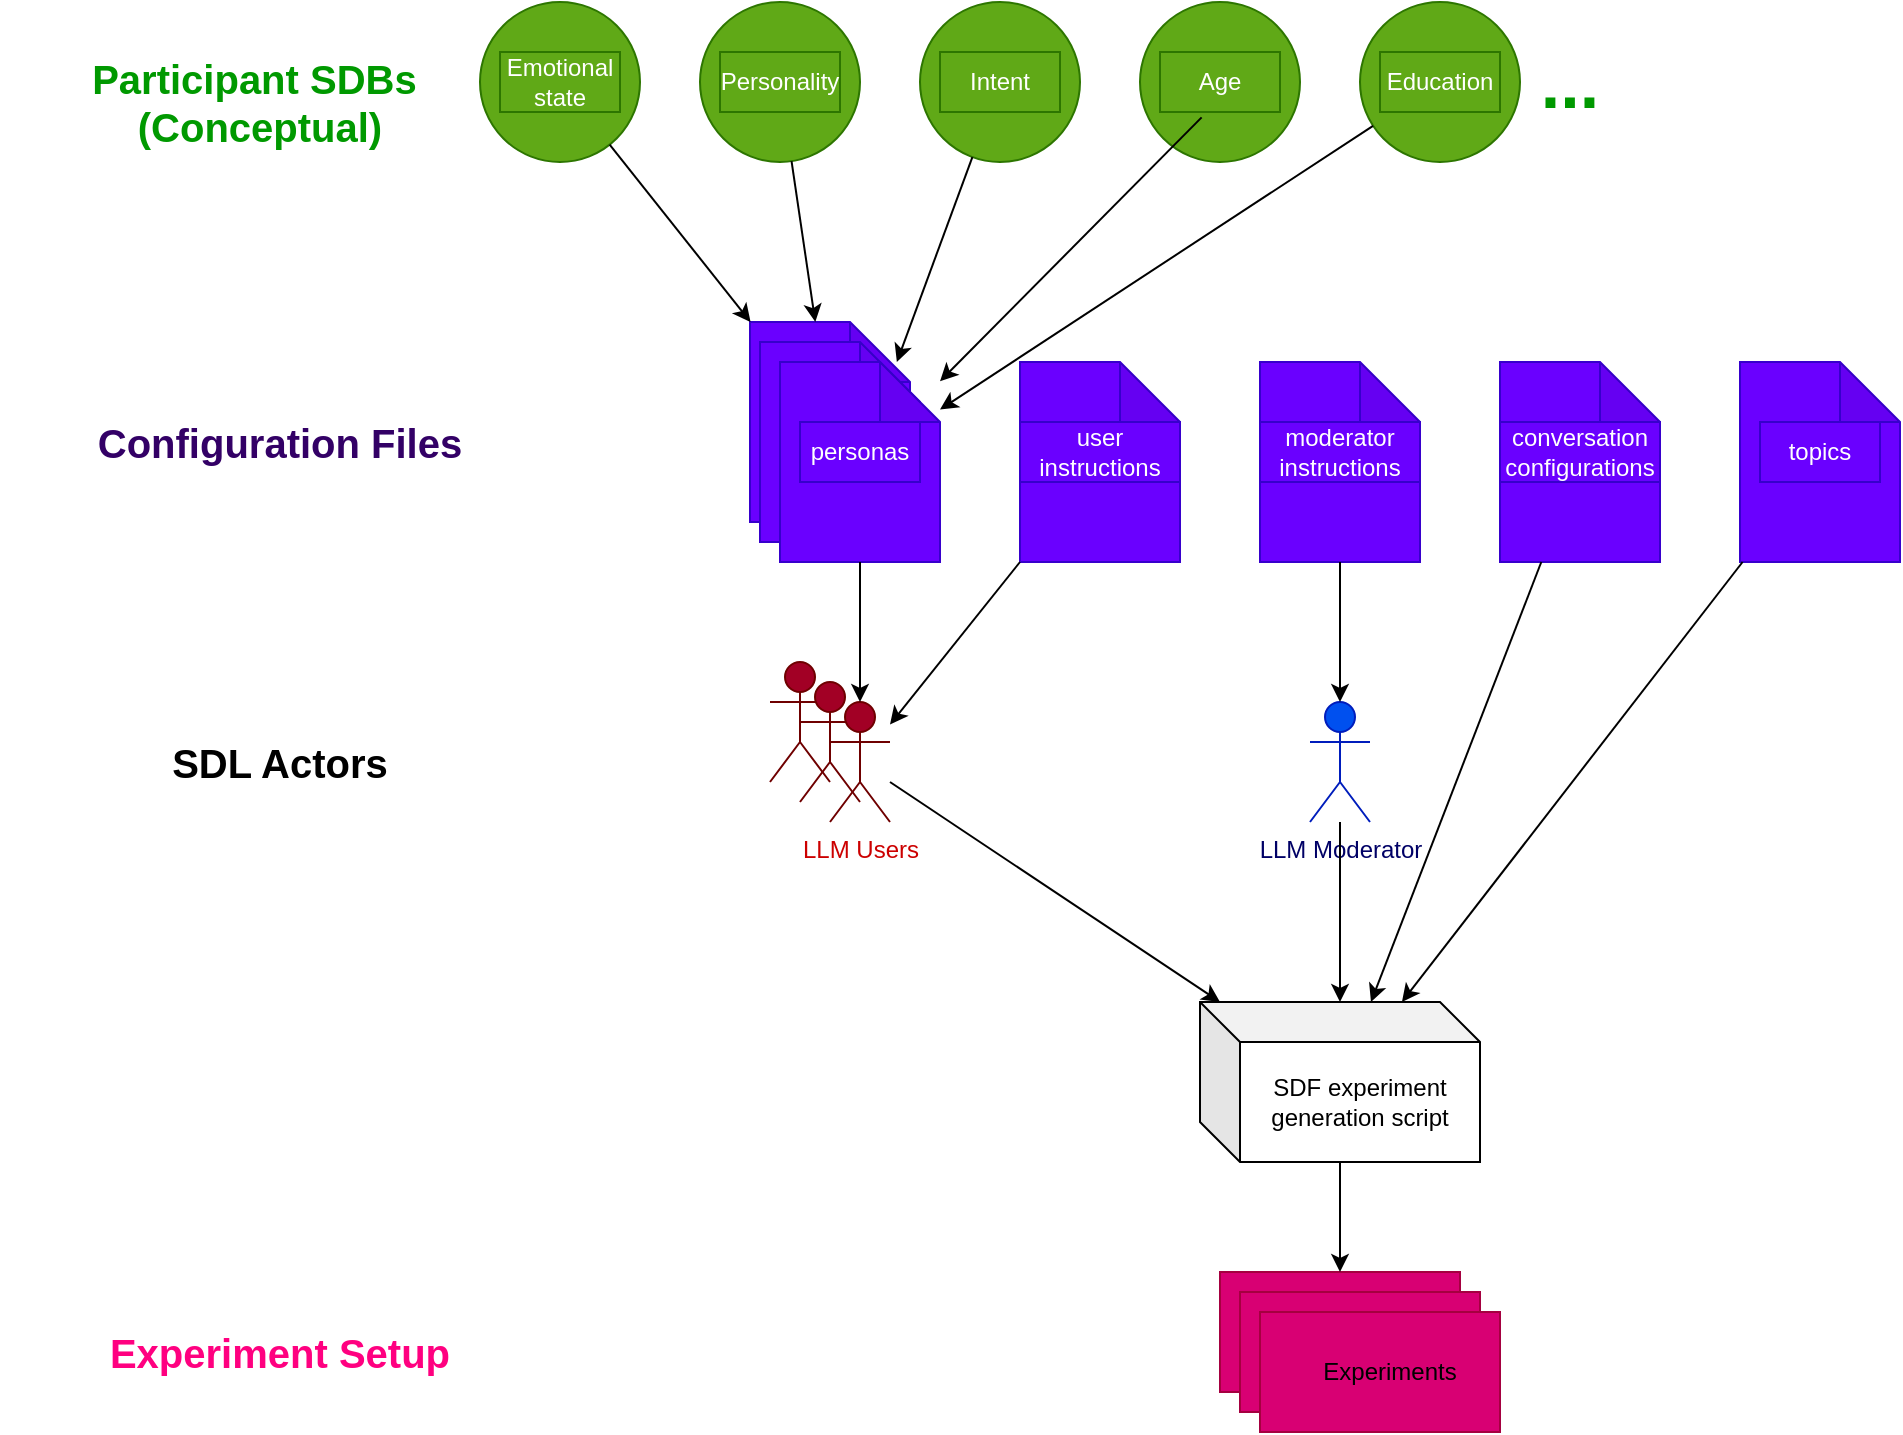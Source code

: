 <mxfile version="24.7.17">
  <diagram name="Page-1" id="rCcRhmTFQw-V1xAxfxcF">
    <mxGraphModel dx="1533" dy="391" grid="1" gridSize="10" guides="1" tooltips="1" connect="1" arrows="1" fold="1" page="1" pageScale="1" pageWidth="850" pageHeight="1100" math="0" shadow="0">
      <root>
        <mxCell id="0" />
        <mxCell id="1" parent="0" />
        <mxCell id="1AzPgfrqJzYGGkcJpN8c-66" value="" style="rounded=0;whiteSpace=wrap;html=1;fillColor=#d80073;fontColor=#ffffff;strokeColor=#A50040;" vertex="1" parent="1">
          <mxGeometry x="510" y="655" width="120" height="60" as="geometry" />
        </mxCell>
        <mxCell id="1AzPgfrqJzYGGkcJpN8c-65" value="" style="rounded=0;whiteSpace=wrap;html=1;fillColor=#d80073;fontColor=#ffffff;strokeColor=#A50040;" vertex="1" parent="1">
          <mxGeometry x="520" y="665" width="120" height="60" as="geometry" />
        </mxCell>
        <mxCell id="1AzPgfrqJzYGGkcJpN8c-64" value="" style="shape=note;whiteSpace=wrap;html=1;backgroundOutline=1;darkOpacity=0.05;fillColor=#6a00ff;fontColor=#ffffff;strokeColor=#3700CC;" vertex="1" parent="1">
          <mxGeometry x="275" y="180" width="80" height="100" as="geometry" />
        </mxCell>
        <mxCell id="1AzPgfrqJzYGGkcJpN8c-62" value="" style="shape=note;whiteSpace=wrap;html=1;backgroundOutline=1;darkOpacity=0.05;fillColor=#6a00ff;fontColor=#ffffff;strokeColor=#3700CC;" vertex="1" parent="1">
          <mxGeometry x="280" y="190" width="80" height="100" as="geometry" />
        </mxCell>
        <mxCell id="1AzPgfrqJzYGGkcJpN8c-57" value="" style="shape=umlActor;verticalLabelPosition=bottom;verticalAlign=top;html=1;outlineConnect=0;fillColor=#a20025;fontColor=#ffffff;strokeColor=#6F0000;" vertex="1" parent="1">
          <mxGeometry x="285" y="350" width="30" height="60" as="geometry" />
        </mxCell>
        <mxCell id="1AzPgfrqJzYGGkcJpN8c-56" value="" style="shape=umlActor;verticalLabelPosition=bottom;verticalAlign=top;html=1;outlineConnect=0;fillColor=#a20025;fontColor=#ffffff;strokeColor=#6F0000;" vertex="1" parent="1">
          <mxGeometry x="300" y="360" width="30" height="60" as="geometry" />
        </mxCell>
        <mxCell id="1AzPgfrqJzYGGkcJpN8c-1" value="&lt;font color=&quot;#cc0000&quot;&gt;LLM Users&lt;/font&gt;" style="shape=umlActor;verticalLabelPosition=bottom;verticalAlign=top;html=1;outlineConnect=0;fillColor=#a20025;fontColor=#ffffff;strokeColor=#6F0000;" vertex="1" parent="1">
          <mxGeometry x="315" y="370" width="30" height="60" as="geometry" />
        </mxCell>
        <mxCell id="1AzPgfrqJzYGGkcJpN8c-7" value="" style="shape=note;whiteSpace=wrap;html=1;backgroundOutline=1;darkOpacity=0.05;fillColor=#6a00ff;fontColor=#ffffff;strokeColor=#3700CC;" vertex="1" parent="1">
          <mxGeometry x="410" y="200" width="80" height="100" as="geometry" />
        </mxCell>
        <mxCell id="1AzPgfrqJzYGGkcJpN8c-8" value="user&lt;div&gt;instructions&lt;/div&gt;" style="text;html=1;align=center;verticalAlign=middle;whiteSpace=wrap;rounded=0;fillColor=#6a00ff;fontColor=#ffffff;strokeColor=#3700CC;" vertex="1" parent="1">
          <mxGeometry x="410" y="230" width="80" height="30" as="geometry" />
        </mxCell>
        <mxCell id="1AzPgfrqJzYGGkcJpN8c-9" value="" style="shape=note;whiteSpace=wrap;html=1;backgroundOutline=1;darkOpacity=0.05;fillColor=#6a00ff;fontColor=#ffffff;strokeColor=#3700CC;" vertex="1" parent="1">
          <mxGeometry x="530" y="200" width="80" height="100" as="geometry" />
        </mxCell>
        <mxCell id="1AzPgfrqJzYGGkcJpN8c-10" value="moderator&lt;div&gt;instructions&lt;/div&gt;" style="text;html=1;align=center;verticalAlign=middle;whiteSpace=wrap;rounded=0;fillColor=#6a00ff;fontColor=#ffffff;strokeColor=#3700CC;" vertex="1" parent="1">
          <mxGeometry x="530" y="230" width="80" height="30" as="geometry" />
        </mxCell>
        <mxCell id="1AzPgfrqJzYGGkcJpN8c-11" value="" style="shape=note;whiteSpace=wrap;html=1;backgroundOutline=1;darkOpacity=0.05;fillColor=#6a00ff;fontColor=#ffffff;strokeColor=#3700CC;" vertex="1" parent="1">
          <mxGeometry x="650" y="200" width="80" height="100" as="geometry" />
        </mxCell>
        <mxCell id="1AzPgfrqJzYGGkcJpN8c-12" value="conversation&lt;div&gt;configurations&lt;/div&gt;" style="text;html=1;align=center;verticalAlign=middle;whiteSpace=wrap;rounded=0;fillColor=#6a00ff;fontColor=#ffffff;strokeColor=#3700CC;" vertex="1" parent="1">
          <mxGeometry x="650" y="230" width="80" height="30" as="geometry" />
        </mxCell>
        <mxCell id="1AzPgfrqJzYGGkcJpN8c-13" value="" style="shape=note;whiteSpace=wrap;html=1;backgroundOutline=1;darkOpacity=0.05;fillColor=#6a00ff;fontColor=#ffffff;strokeColor=#3700CC;" vertex="1" parent="1">
          <mxGeometry x="770" y="200" width="80" height="100" as="geometry" />
        </mxCell>
        <mxCell id="1AzPgfrqJzYGGkcJpN8c-14" value="topics" style="text;html=1;align=center;verticalAlign=middle;whiteSpace=wrap;rounded=0;fillColor=#6a00ff;fontColor=#ffffff;strokeColor=#3700CC;" vertex="1" parent="1">
          <mxGeometry x="780" y="230" width="60" height="30" as="geometry" />
        </mxCell>
        <mxCell id="1AzPgfrqJzYGGkcJpN8c-15" value="" style="shape=note;whiteSpace=wrap;html=1;backgroundOutline=1;darkOpacity=0.05;fillColor=#6a00ff;fontColor=#ffffff;strokeColor=#3700CC;" vertex="1" parent="1">
          <mxGeometry x="290" y="200" width="80" height="100" as="geometry" />
        </mxCell>
        <mxCell id="1AzPgfrqJzYGGkcJpN8c-16" value="personas" style="text;html=1;align=center;verticalAlign=middle;whiteSpace=wrap;rounded=0;fillColor=#6a00ff;fontColor=#ffffff;strokeColor=#3700CC;" vertex="1" parent="1">
          <mxGeometry x="300" y="230" width="60" height="30" as="geometry" />
        </mxCell>
        <mxCell id="1AzPgfrqJzYGGkcJpN8c-17" value="" style="ellipse;whiteSpace=wrap;html=1;aspect=fixed;fillColor=#60a917;fontColor=#ffffff;strokeColor=#2D7600;" vertex="1" parent="1">
          <mxGeometry x="360" y="20" width="80" height="80" as="geometry" />
        </mxCell>
        <mxCell id="1AzPgfrqJzYGGkcJpN8c-18" value="Intent" style="text;html=1;align=center;verticalAlign=middle;whiteSpace=wrap;rounded=0;fillColor=#60a917;fontColor=#ffffff;strokeColor=#2D7600;" vertex="1" parent="1">
          <mxGeometry x="370" y="45" width="60" height="30" as="geometry" />
        </mxCell>
        <mxCell id="1AzPgfrqJzYGGkcJpN8c-19" value="" style="ellipse;whiteSpace=wrap;html=1;aspect=fixed;fillColor=#60a917;fontColor=#ffffff;strokeColor=#2D7600;" vertex="1" parent="1">
          <mxGeometry x="470" y="20" width="80" height="80" as="geometry" />
        </mxCell>
        <mxCell id="1AzPgfrqJzYGGkcJpN8c-20" value="Age" style="text;html=1;align=center;verticalAlign=middle;whiteSpace=wrap;rounded=0;fillColor=#60a917;fontColor=#ffffff;strokeColor=#2D7600;" vertex="1" parent="1">
          <mxGeometry x="480" y="45" width="60" height="30" as="geometry" />
        </mxCell>
        <mxCell id="1AzPgfrqJzYGGkcJpN8c-21" value="" style="ellipse;whiteSpace=wrap;html=1;aspect=fixed;fillColor=#60a917;fontColor=#ffffff;strokeColor=#2D7600;" vertex="1" parent="1">
          <mxGeometry x="580" y="20" width="80" height="80" as="geometry" />
        </mxCell>
        <mxCell id="1AzPgfrqJzYGGkcJpN8c-22" value="Education" style="text;html=1;align=center;verticalAlign=middle;whiteSpace=wrap;rounded=0;fillColor=#60a917;fontColor=#ffffff;strokeColor=#2D7600;" vertex="1" parent="1">
          <mxGeometry x="590" y="45" width="60" height="30" as="geometry" />
        </mxCell>
        <mxCell id="1AzPgfrqJzYGGkcJpN8c-23" value="" style="ellipse;whiteSpace=wrap;html=1;aspect=fixed;fillColor=#60a917;fontColor=#ffffff;strokeColor=#2D7600;" vertex="1" parent="1">
          <mxGeometry x="250" y="20" width="80" height="80" as="geometry" />
        </mxCell>
        <mxCell id="1AzPgfrqJzYGGkcJpN8c-24" value="Personality" style="text;html=1;align=center;verticalAlign=middle;whiteSpace=wrap;rounded=0;fillColor=#60a917;fontColor=#ffffff;strokeColor=#2D7600;" vertex="1" parent="1">
          <mxGeometry x="260" y="45" width="60" height="30" as="geometry" />
        </mxCell>
        <mxCell id="1AzPgfrqJzYGGkcJpN8c-25" value="" style="ellipse;whiteSpace=wrap;html=1;aspect=fixed;fillColor=#60a917;fontColor=#ffffff;strokeColor=#2D7600;" vertex="1" parent="1">
          <mxGeometry x="140" y="20" width="80" height="80" as="geometry" />
        </mxCell>
        <mxCell id="1AzPgfrqJzYGGkcJpN8c-26" value="Emotional&lt;div&gt;state&lt;/div&gt;" style="text;html=1;align=center;verticalAlign=middle;whiteSpace=wrap;rounded=0;fillColor=#60a917;fontColor=#ffffff;strokeColor=#2D7600;" vertex="1" parent="1">
          <mxGeometry x="150" y="45" width="60" height="30" as="geometry" />
        </mxCell>
        <mxCell id="1AzPgfrqJzYGGkcJpN8c-32" value="" style="endArrow=classic;html=1;rounded=0;" edge="1" parent="1" source="1AzPgfrqJzYGGkcJpN8c-25" target="1AzPgfrqJzYGGkcJpN8c-64">
          <mxGeometry width="50" height="50" relative="1" as="geometry">
            <mxPoint x="210" y="160" as="sourcePoint" />
            <mxPoint x="260" y="110" as="targetPoint" />
          </mxGeometry>
        </mxCell>
        <mxCell id="1AzPgfrqJzYGGkcJpN8c-33" value="" style="endArrow=classic;html=1;rounded=0;" edge="1" parent="1" source="1AzPgfrqJzYGGkcJpN8c-23" target="1AzPgfrqJzYGGkcJpN8c-64">
          <mxGeometry width="50" height="50" relative="1" as="geometry">
            <mxPoint x="210" y="160" as="sourcePoint" />
            <mxPoint x="260" y="110" as="targetPoint" />
          </mxGeometry>
        </mxCell>
        <mxCell id="1AzPgfrqJzYGGkcJpN8c-34" value="" style="endArrow=classic;html=1;rounded=0;" edge="1" parent="1" source="1AzPgfrqJzYGGkcJpN8c-17" target="1AzPgfrqJzYGGkcJpN8c-15">
          <mxGeometry width="50" height="50" relative="1" as="geometry">
            <mxPoint x="210" y="160" as="sourcePoint" />
            <mxPoint x="260" y="110" as="targetPoint" />
          </mxGeometry>
        </mxCell>
        <mxCell id="1AzPgfrqJzYGGkcJpN8c-37" value="" style="endArrow=classic;html=1;rounded=0;exitX=0.347;exitY=1.089;exitDx=0;exitDy=0;exitPerimeter=0;" edge="1" parent="1" source="1AzPgfrqJzYGGkcJpN8c-20" target="1AzPgfrqJzYGGkcJpN8c-15">
          <mxGeometry width="50" height="50" relative="1" as="geometry">
            <mxPoint x="100" y="56" as="sourcePoint" />
            <mxPoint x="300" y="226" as="targetPoint" />
          </mxGeometry>
        </mxCell>
        <mxCell id="1AzPgfrqJzYGGkcJpN8c-38" value="" style="endArrow=classic;html=1;rounded=0;" edge="1" parent="1" source="1AzPgfrqJzYGGkcJpN8c-21" target="1AzPgfrqJzYGGkcJpN8c-15">
          <mxGeometry width="50" height="50" relative="1" as="geometry">
            <mxPoint x="501" y="48" as="sourcePoint" />
            <mxPoint x="378" y="210" as="targetPoint" />
          </mxGeometry>
        </mxCell>
        <mxCell id="1AzPgfrqJzYGGkcJpN8c-39" value="" style="endArrow=classic;html=1;rounded=0;" edge="1" parent="1" source="1AzPgfrqJzYGGkcJpN8c-15" target="1AzPgfrqJzYGGkcJpN8c-1">
          <mxGeometry width="50" height="50" relative="1" as="geometry">
            <mxPoint x="210" y="360" as="sourcePoint" />
            <mxPoint x="260" y="310" as="targetPoint" />
          </mxGeometry>
        </mxCell>
        <mxCell id="1AzPgfrqJzYGGkcJpN8c-43" value="" style="endArrow=classic;html=1;rounded=0;" edge="1" parent="1" source="1AzPgfrqJzYGGkcJpN8c-7" target="1AzPgfrqJzYGGkcJpN8c-1">
          <mxGeometry width="50" height="50" relative="1" as="geometry">
            <mxPoint x="310" y="360" as="sourcePoint" />
            <mxPoint x="360" y="310" as="targetPoint" />
          </mxGeometry>
        </mxCell>
        <mxCell id="1AzPgfrqJzYGGkcJpN8c-44" value="" style="rounded=0;whiteSpace=wrap;html=1;fillColor=#d80073;fontColor=#ffffff;strokeColor=#A50040;" vertex="1" parent="1">
          <mxGeometry x="530" y="675" width="120" height="60" as="geometry" />
        </mxCell>
        <mxCell id="1AzPgfrqJzYGGkcJpN8c-45" value="&lt;font color=&quot;#000066&quot;&gt;LLM Moderator&lt;/font&gt;" style="shape=umlActor;verticalLabelPosition=bottom;verticalAlign=top;html=1;outlineConnect=0;fillColor=#0050ef;fontColor=#ffffff;strokeColor=#001DBC;" vertex="1" parent="1">
          <mxGeometry x="555" y="370" width="30" height="60" as="geometry" />
        </mxCell>
        <mxCell id="1AzPgfrqJzYGGkcJpN8c-46" value="" style="endArrow=classic;html=1;rounded=0;" edge="1" parent="1" source="1AzPgfrqJzYGGkcJpN8c-9" target="1AzPgfrqJzYGGkcJpN8c-45">
          <mxGeometry width="50" height="50" relative="1" as="geometry">
            <mxPoint x="420" y="410" as="sourcePoint" />
            <mxPoint x="470" y="360" as="targetPoint" />
          </mxGeometry>
        </mxCell>
        <mxCell id="1AzPgfrqJzYGGkcJpN8c-47" value="" style="endArrow=classic;html=1;rounded=0;" edge="1" parent="1" source="1AzPgfrqJzYGGkcJpN8c-13" target="1AzPgfrqJzYGGkcJpN8c-67">
          <mxGeometry width="50" height="50" relative="1" as="geometry">
            <mxPoint x="420" y="410" as="sourcePoint" />
            <mxPoint x="730" y="600" as="targetPoint" />
          </mxGeometry>
        </mxCell>
        <mxCell id="1AzPgfrqJzYGGkcJpN8c-48" value="" style="endArrow=classic;html=1;rounded=0;" edge="1" parent="1" source="1AzPgfrqJzYGGkcJpN8c-11" target="1AzPgfrqJzYGGkcJpN8c-67">
          <mxGeometry width="50" height="50" relative="1" as="geometry">
            <mxPoint x="679" y="310" as="sourcePoint" />
            <mxPoint x="592" y="520" as="targetPoint" />
          </mxGeometry>
        </mxCell>
        <mxCell id="1AzPgfrqJzYGGkcJpN8c-49" value="" style="endArrow=classic;html=1;rounded=0;" edge="1" parent="1" source="1AzPgfrqJzYGGkcJpN8c-45" target="1AzPgfrqJzYGGkcJpN8c-67">
          <mxGeometry width="50" height="50" relative="1" as="geometry">
            <mxPoint x="420" y="410" as="sourcePoint" />
            <mxPoint x="470" y="360" as="targetPoint" />
          </mxGeometry>
        </mxCell>
        <mxCell id="1AzPgfrqJzYGGkcJpN8c-50" value="" style="endArrow=classic;html=1;rounded=0;" edge="1" parent="1" source="1AzPgfrqJzYGGkcJpN8c-1" target="1AzPgfrqJzYGGkcJpN8c-67">
          <mxGeometry width="50" height="50" relative="1" as="geometry">
            <mxPoint x="420" y="410" as="sourcePoint" />
            <mxPoint x="470" y="360" as="targetPoint" />
          </mxGeometry>
        </mxCell>
        <mxCell id="1AzPgfrqJzYGGkcJpN8c-51" value="Experiments" style="text;html=1;align=center;verticalAlign=middle;whiteSpace=wrap;rounded=0;" vertex="1" parent="1">
          <mxGeometry x="550" y="690" width="90" height="30" as="geometry" />
        </mxCell>
        <mxCell id="1AzPgfrqJzYGGkcJpN8c-52" value="&lt;font color=&quot;#009900&quot; style=&quot;font-size: 20px;&quot;&gt;&lt;b style=&quot;&quot;&gt;Participant SDBs&amp;nbsp;&lt;/b&gt;&lt;/font&gt;&lt;div style=&quot;font-size: 20px;&quot;&gt;&lt;font color=&quot;#009900&quot; style=&quot;font-size: 20px;&quot;&gt;&lt;b style=&quot;&quot;&gt;(Conceptual)&lt;/b&gt;&lt;/font&gt;&lt;/div&gt;" style="text;html=1;align=center;verticalAlign=middle;whiteSpace=wrap;rounded=0;" vertex="1" parent="1">
          <mxGeometry x="-100" y="30" width="260" height="80" as="geometry" />
        </mxCell>
        <mxCell id="1AzPgfrqJzYGGkcJpN8c-53" value="&lt;span style=&quot;font-size: 20px;&quot;&gt;&lt;b style=&quot;&quot;&gt;&lt;font color=&quot;#330066&quot;&gt;Configuration Files&lt;/font&gt;&lt;/b&gt;&lt;/span&gt;" style="text;html=1;align=center;verticalAlign=middle;whiteSpace=wrap;rounded=0;" vertex="1" parent="1">
          <mxGeometry x="-90" y="200" width="260" height="80" as="geometry" />
        </mxCell>
        <mxCell id="1AzPgfrqJzYGGkcJpN8c-54" value="&lt;span style=&quot;font-size: 20px;&quot;&gt;&lt;b style=&quot;&quot;&gt;&lt;font color=&quot;#000000&quot;&gt;SDL Actors&lt;/font&gt;&lt;/b&gt;&lt;/span&gt;" style="text;html=1;align=center;verticalAlign=middle;whiteSpace=wrap;rounded=0;" vertex="1" parent="1">
          <mxGeometry x="-90" y="360" width="260" height="80" as="geometry" />
        </mxCell>
        <mxCell id="1AzPgfrqJzYGGkcJpN8c-55" value="&lt;span style=&quot;font-size: 20px;&quot;&gt;&lt;b style=&quot;&quot;&gt;&lt;font color=&quot;#ff0080&quot;&gt;Experiment Setup&lt;/font&gt;&lt;/b&gt;&lt;/span&gt;" style="text;html=1;align=center;verticalAlign=middle;whiteSpace=wrap;rounded=0;" vertex="1" parent="1">
          <mxGeometry x="-90" y="655" width="260" height="80" as="geometry" />
        </mxCell>
        <mxCell id="1AzPgfrqJzYGGkcJpN8c-60" value="&lt;font color=&quot;#009900&quot; style=&quot;font-size: 35px;&quot;&gt;&lt;span style=&quot;font-size: 35px;&quot;&gt;&lt;b style=&quot;font-size: 35px;&quot;&gt;...&lt;/b&gt;&lt;/span&gt;&lt;/font&gt;" style="text;html=1;align=center;verticalAlign=middle;whiteSpace=wrap;rounded=0;fontSize=35;" vertex="1" parent="1">
          <mxGeometry x="670" y="45" width="30" height="30" as="geometry" />
        </mxCell>
        <mxCell id="1AzPgfrqJzYGGkcJpN8c-67" value="" style="shape=cube;whiteSpace=wrap;html=1;boundedLbl=1;backgroundOutline=1;darkOpacity=0.05;darkOpacity2=0.1;" vertex="1" parent="1">
          <mxGeometry x="500" y="520" width="140" height="80" as="geometry" />
        </mxCell>
        <mxCell id="1AzPgfrqJzYGGkcJpN8c-68" value="SDF experiment generation script" style="text;html=1;align=center;verticalAlign=middle;whiteSpace=wrap;rounded=0;" vertex="1" parent="1">
          <mxGeometry x="520" y="540" width="120" height="60" as="geometry" />
        </mxCell>
        <mxCell id="1AzPgfrqJzYGGkcJpN8c-69" value="" style="endArrow=classic;html=1;rounded=0;" edge="1" parent="1" source="1AzPgfrqJzYGGkcJpN8c-67" target="1AzPgfrqJzYGGkcJpN8c-66">
          <mxGeometry width="50" height="50" relative="1" as="geometry">
            <mxPoint x="410" y="590" as="sourcePoint" />
            <mxPoint x="460" y="540" as="targetPoint" />
          </mxGeometry>
        </mxCell>
      </root>
    </mxGraphModel>
  </diagram>
</mxfile>
